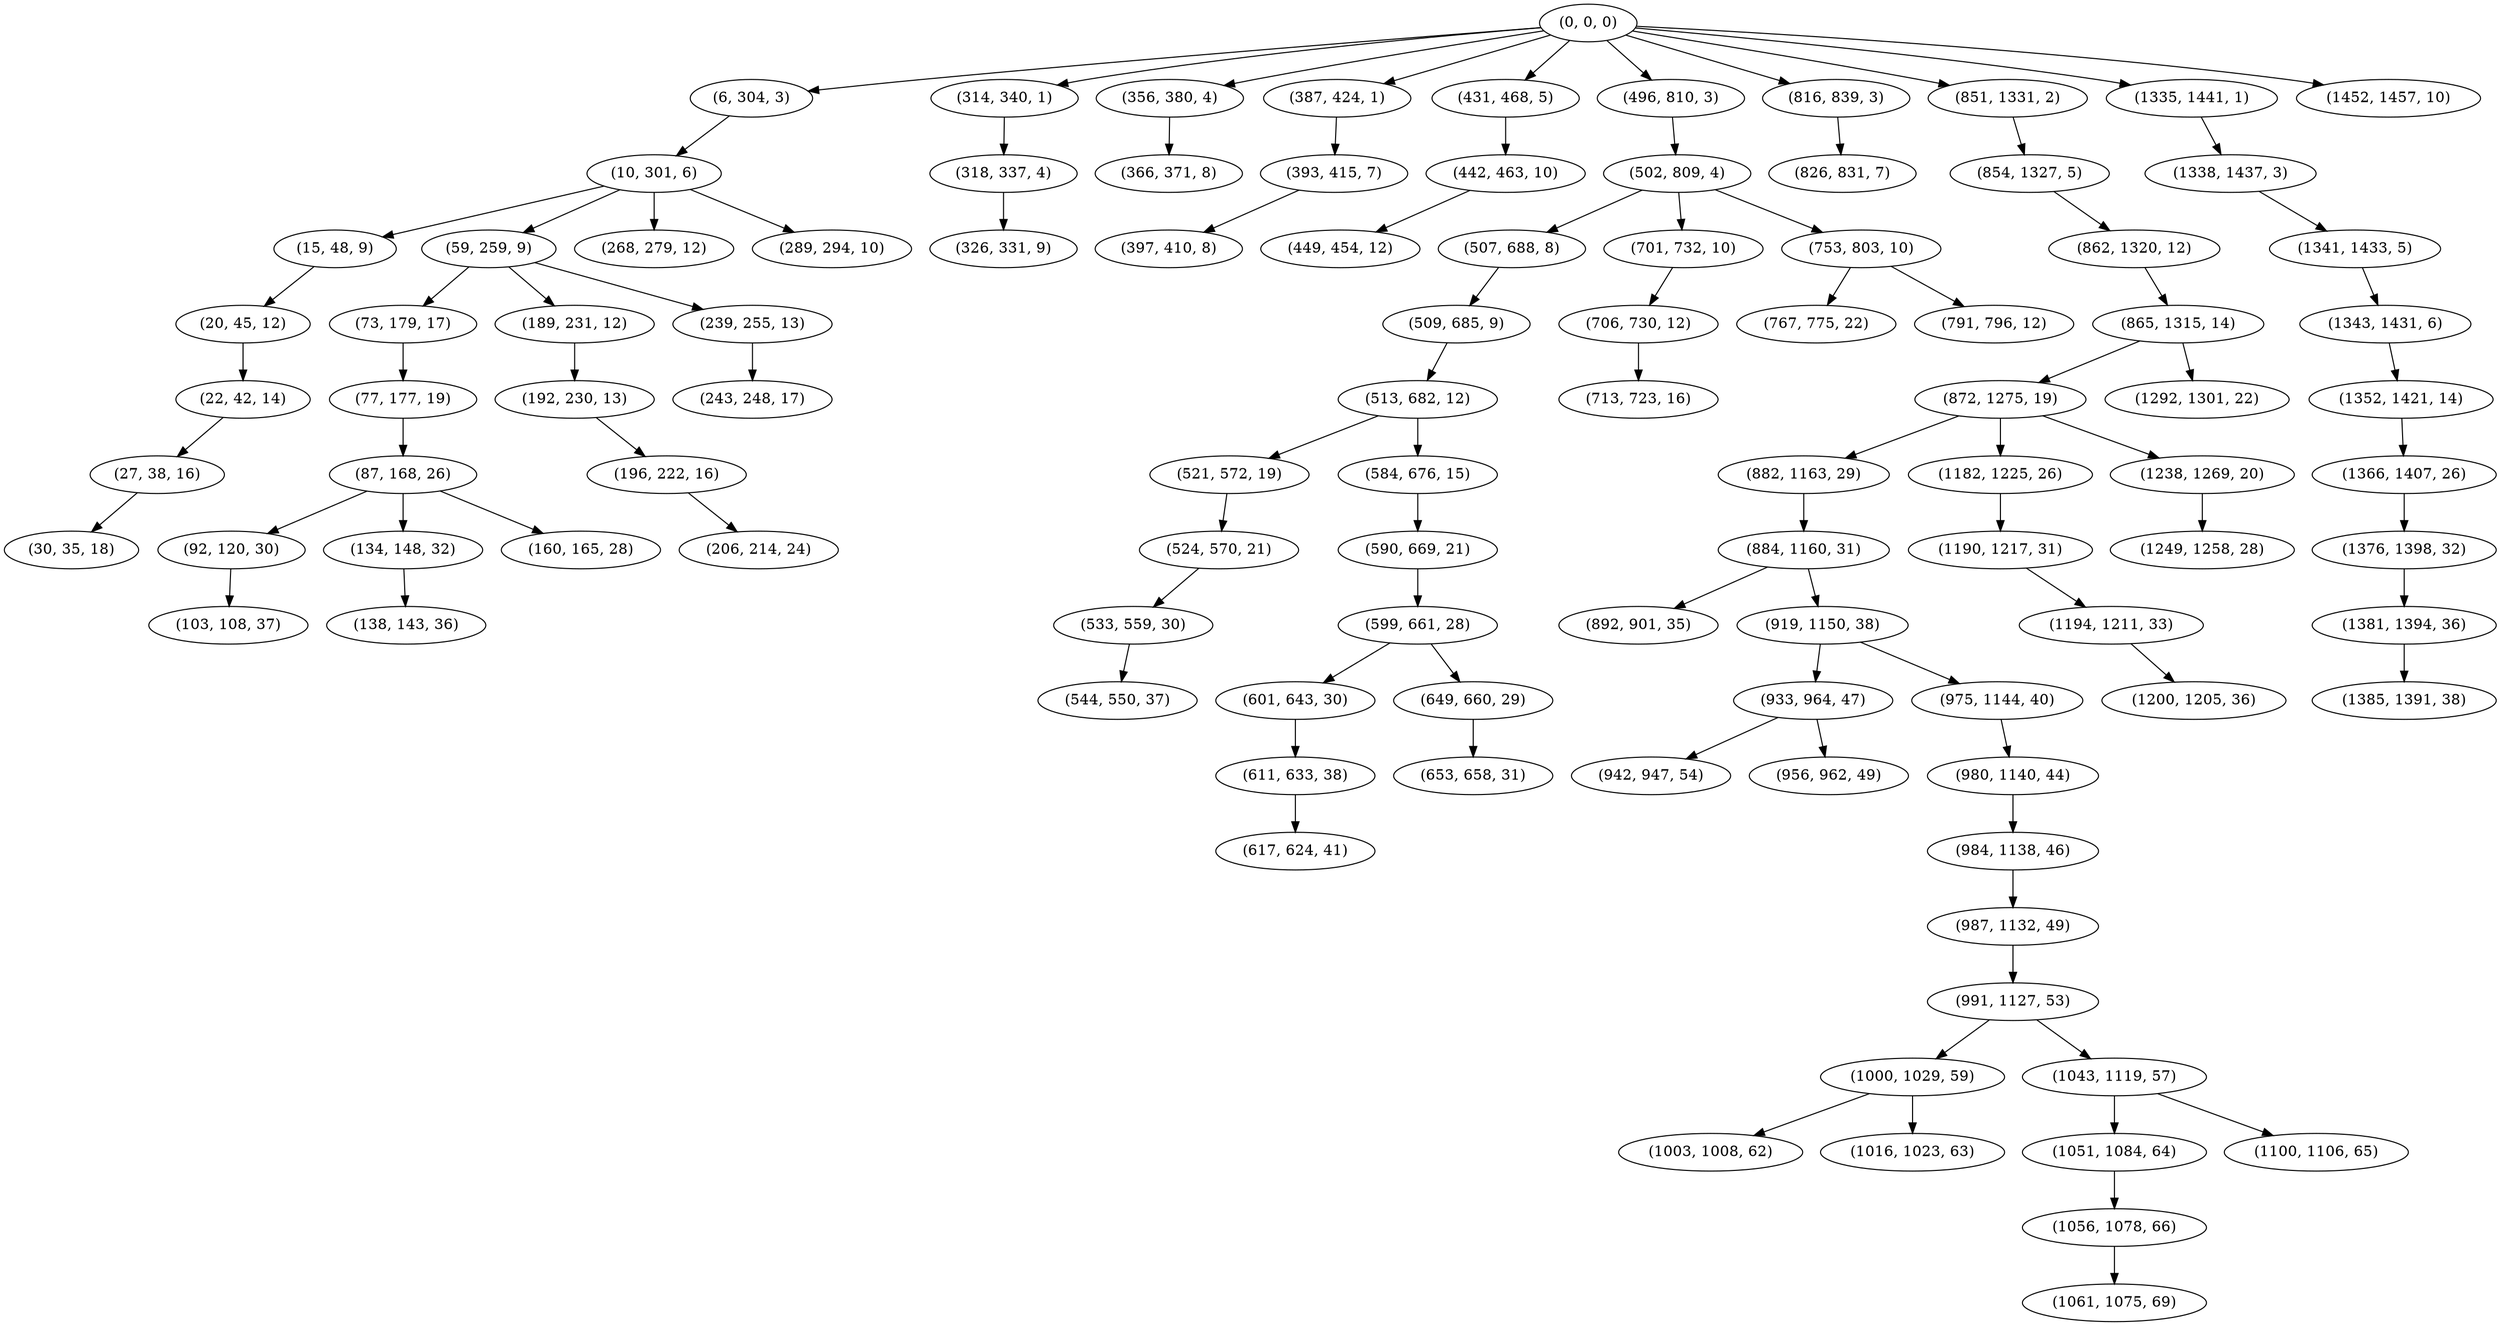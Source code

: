 digraph tree {
    "(0, 0, 0)";
    "(6, 304, 3)";
    "(10, 301, 6)";
    "(15, 48, 9)";
    "(20, 45, 12)";
    "(22, 42, 14)";
    "(27, 38, 16)";
    "(30, 35, 18)";
    "(59, 259, 9)";
    "(73, 179, 17)";
    "(77, 177, 19)";
    "(87, 168, 26)";
    "(92, 120, 30)";
    "(103, 108, 37)";
    "(134, 148, 32)";
    "(138, 143, 36)";
    "(160, 165, 28)";
    "(189, 231, 12)";
    "(192, 230, 13)";
    "(196, 222, 16)";
    "(206, 214, 24)";
    "(239, 255, 13)";
    "(243, 248, 17)";
    "(268, 279, 12)";
    "(289, 294, 10)";
    "(314, 340, 1)";
    "(318, 337, 4)";
    "(326, 331, 9)";
    "(356, 380, 4)";
    "(366, 371, 8)";
    "(387, 424, 1)";
    "(393, 415, 7)";
    "(397, 410, 8)";
    "(431, 468, 5)";
    "(442, 463, 10)";
    "(449, 454, 12)";
    "(496, 810, 3)";
    "(502, 809, 4)";
    "(507, 688, 8)";
    "(509, 685, 9)";
    "(513, 682, 12)";
    "(521, 572, 19)";
    "(524, 570, 21)";
    "(533, 559, 30)";
    "(544, 550, 37)";
    "(584, 676, 15)";
    "(590, 669, 21)";
    "(599, 661, 28)";
    "(601, 643, 30)";
    "(611, 633, 38)";
    "(617, 624, 41)";
    "(649, 660, 29)";
    "(653, 658, 31)";
    "(701, 732, 10)";
    "(706, 730, 12)";
    "(713, 723, 16)";
    "(753, 803, 10)";
    "(767, 775, 22)";
    "(791, 796, 12)";
    "(816, 839, 3)";
    "(826, 831, 7)";
    "(851, 1331, 2)";
    "(854, 1327, 5)";
    "(862, 1320, 12)";
    "(865, 1315, 14)";
    "(872, 1275, 19)";
    "(882, 1163, 29)";
    "(884, 1160, 31)";
    "(892, 901, 35)";
    "(919, 1150, 38)";
    "(933, 964, 47)";
    "(942, 947, 54)";
    "(956, 962, 49)";
    "(975, 1144, 40)";
    "(980, 1140, 44)";
    "(984, 1138, 46)";
    "(987, 1132, 49)";
    "(991, 1127, 53)";
    "(1000, 1029, 59)";
    "(1003, 1008, 62)";
    "(1016, 1023, 63)";
    "(1043, 1119, 57)";
    "(1051, 1084, 64)";
    "(1056, 1078, 66)";
    "(1061, 1075, 69)";
    "(1100, 1106, 65)";
    "(1182, 1225, 26)";
    "(1190, 1217, 31)";
    "(1194, 1211, 33)";
    "(1200, 1205, 36)";
    "(1238, 1269, 20)";
    "(1249, 1258, 28)";
    "(1292, 1301, 22)";
    "(1335, 1441, 1)";
    "(1338, 1437, 3)";
    "(1341, 1433, 5)";
    "(1343, 1431, 6)";
    "(1352, 1421, 14)";
    "(1366, 1407, 26)";
    "(1376, 1398, 32)";
    "(1381, 1394, 36)";
    "(1385, 1391, 38)";
    "(1452, 1457, 10)";
    "(0, 0, 0)" -> "(6, 304, 3)";
    "(0, 0, 0)" -> "(314, 340, 1)";
    "(0, 0, 0)" -> "(356, 380, 4)";
    "(0, 0, 0)" -> "(387, 424, 1)";
    "(0, 0, 0)" -> "(431, 468, 5)";
    "(0, 0, 0)" -> "(496, 810, 3)";
    "(0, 0, 0)" -> "(816, 839, 3)";
    "(0, 0, 0)" -> "(851, 1331, 2)";
    "(0, 0, 0)" -> "(1335, 1441, 1)";
    "(0, 0, 0)" -> "(1452, 1457, 10)";
    "(6, 304, 3)" -> "(10, 301, 6)";
    "(10, 301, 6)" -> "(15, 48, 9)";
    "(10, 301, 6)" -> "(59, 259, 9)";
    "(10, 301, 6)" -> "(268, 279, 12)";
    "(10, 301, 6)" -> "(289, 294, 10)";
    "(15, 48, 9)" -> "(20, 45, 12)";
    "(20, 45, 12)" -> "(22, 42, 14)";
    "(22, 42, 14)" -> "(27, 38, 16)";
    "(27, 38, 16)" -> "(30, 35, 18)";
    "(59, 259, 9)" -> "(73, 179, 17)";
    "(59, 259, 9)" -> "(189, 231, 12)";
    "(59, 259, 9)" -> "(239, 255, 13)";
    "(73, 179, 17)" -> "(77, 177, 19)";
    "(77, 177, 19)" -> "(87, 168, 26)";
    "(87, 168, 26)" -> "(92, 120, 30)";
    "(87, 168, 26)" -> "(134, 148, 32)";
    "(87, 168, 26)" -> "(160, 165, 28)";
    "(92, 120, 30)" -> "(103, 108, 37)";
    "(134, 148, 32)" -> "(138, 143, 36)";
    "(189, 231, 12)" -> "(192, 230, 13)";
    "(192, 230, 13)" -> "(196, 222, 16)";
    "(196, 222, 16)" -> "(206, 214, 24)";
    "(239, 255, 13)" -> "(243, 248, 17)";
    "(314, 340, 1)" -> "(318, 337, 4)";
    "(318, 337, 4)" -> "(326, 331, 9)";
    "(356, 380, 4)" -> "(366, 371, 8)";
    "(387, 424, 1)" -> "(393, 415, 7)";
    "(393, 415, 7)" -> "(397, 410, 8)";
    "(431, 468, 5)" -> "(442, 463, 10)";
    "(442, 463, 10)" -> "(449, 454, 12)";
    "(496, 810, 3)" -> "(502, 809, 4)";
    "(502, 809, 4)" -> "(507, 688, 8)";
    "(502, 809, 4)" -> "(701, 732, 10)";
    "(502, 809, 4)" -> "(753, 803, 10)";
    "(507, 688, 8)" -> "(509, 685, 9)";
    "(509, 685, 9)" -> "(513, 682, 12)";
    "(513, 682, 12)" -> "(521, 572, 19)";
    "(513, 682, 12)" -> "(584, 676, 15)";
    "(521, 572, 19)" -> "(524, 570, 21)";
    "(524, 570, 21)" -> "(533, 559, 30)";
    "(533, 559, 30)" -> "(544, 550, 37)";
    "(584, 676, 15)" -> "(590, 669, 21)";
    "(590, 669, 21)" -> "(599, 661, 28)";
    "(599, 661, 28)" -> "(601, 643, 30)";
    "(599, 661, 28)" -> "(649, 660, 29)";
    "(601, 643, 30)" -> "(611, 633, 38)";
    "(611, 633, 38)" -> "(617, 624, 41)";
    "(649, 660, 29)" -> "(653, 658, 31)";
    "(701, 732, 10)" -> "(706, 730, 12)";
    "(706, 730, 12)" -> "(713, 723, 16)";
    "(753, 803, 10)" -> "(767, 775, 22)";
    "(753, 803, 10)" -> "(791, 796, 12)";
    "(816, 839, 3)" -> "(826, 831, 7)";
    "(851, 1331, 2)" -> "(854, 1327, 5)";
    "(854, 1327, 5)" -> "(862, 1320, 12)";
    "(862, 1320, 12)" -> "(865, 1315, 14)";
    "(865, 1315, 14)" -> "(872, 1275, 19)";
    "(865, 1315, 14)" -> "(1292, 1301, 22)";
    "(872, 1275, 19)" -> "(882, 1163, 29)";
    "(872, 1275, 19)" -> "(1182, 1225, 26)";
    "(872, 1275, 19)" -> "(1238, 1269, 20)";
    "(882, 1163, 29)" -> "(884, 1160, 31)";
    "(884, 1160, 31)" -> "(892, 901, 35)";
    "(884, 1160, 31)" -> "(919, 1150, 38)";
    "(919, 1150, 38)" -> "(933, 964, 47)";
    "(919, 1150, 38)" -> "(975, 1144, 40)";
    "(933, 964, 47)" -> "(942, 947, 54)";
    "(933, 964, 47)" -> "(956, 962, 49)";
    "(975, 1144, 40)" -> "(980, 1140, 44)";
    "(980, 1140, 44)" -> "(984, 1138, 46)";
    "(984, 1138, 46)" -> "(987, 1132, 49)";
    "(987, 1132, 49)" -> "(991, 1127, 53)";
    "(991, 1127, 53)" -> "(1000, 1029, 59)";
    "(991, 1127, 53)" -> "(1043, 1119, 57)";
    "(1000, 1029, 59)" -> "(1003, 1008, 62)";
    "(1000, 1029, 59)" -> "(1016, 1023, 63)";
    "(1043, 1119, 57)" -> "(1051, 1084, 64)";
    "(1043, 1119, 57)" -> "(1100, 1106, 65)";
    "(1051, 1084, 64)" -> "(1056, 1078, 66)";
    "(1056, 1078, 66)" -> "(1061, 1075, 69)";
    "(1182, 1225, 26)" -> "(1190, 1217, 31)";
    "(1190, 1217, 31)" -> "(1194, 1211, 33)";
    "(1194, 1211, 33)" -> "(1200, 1205, 36)";
    "(1238, 1269, 20)" -> "(1249, 1258, 28)";
    "(1335, 1441, 1)" -> "(1338, 1437, 3)";
    "(1338, 1437, 3)" -> "(1341, 1433, 5)";
    "(1341, 1433, 5)" -> "(1343, 1431, 6)";
    "(1343, 1431, 6)" -> "(1352, 1421, 14)";
    "(1352, 1421, 14)" -> "(1366, 1407, 26)";
    "(1366, 1407, 26)" -> "(1376, 1398, 32)";
    "(1376, 1398, 32)" -> "(1381, 1394, 36)";
    "(1381, 1394, 36)" -> "(1385, 1391, 38)";
}
